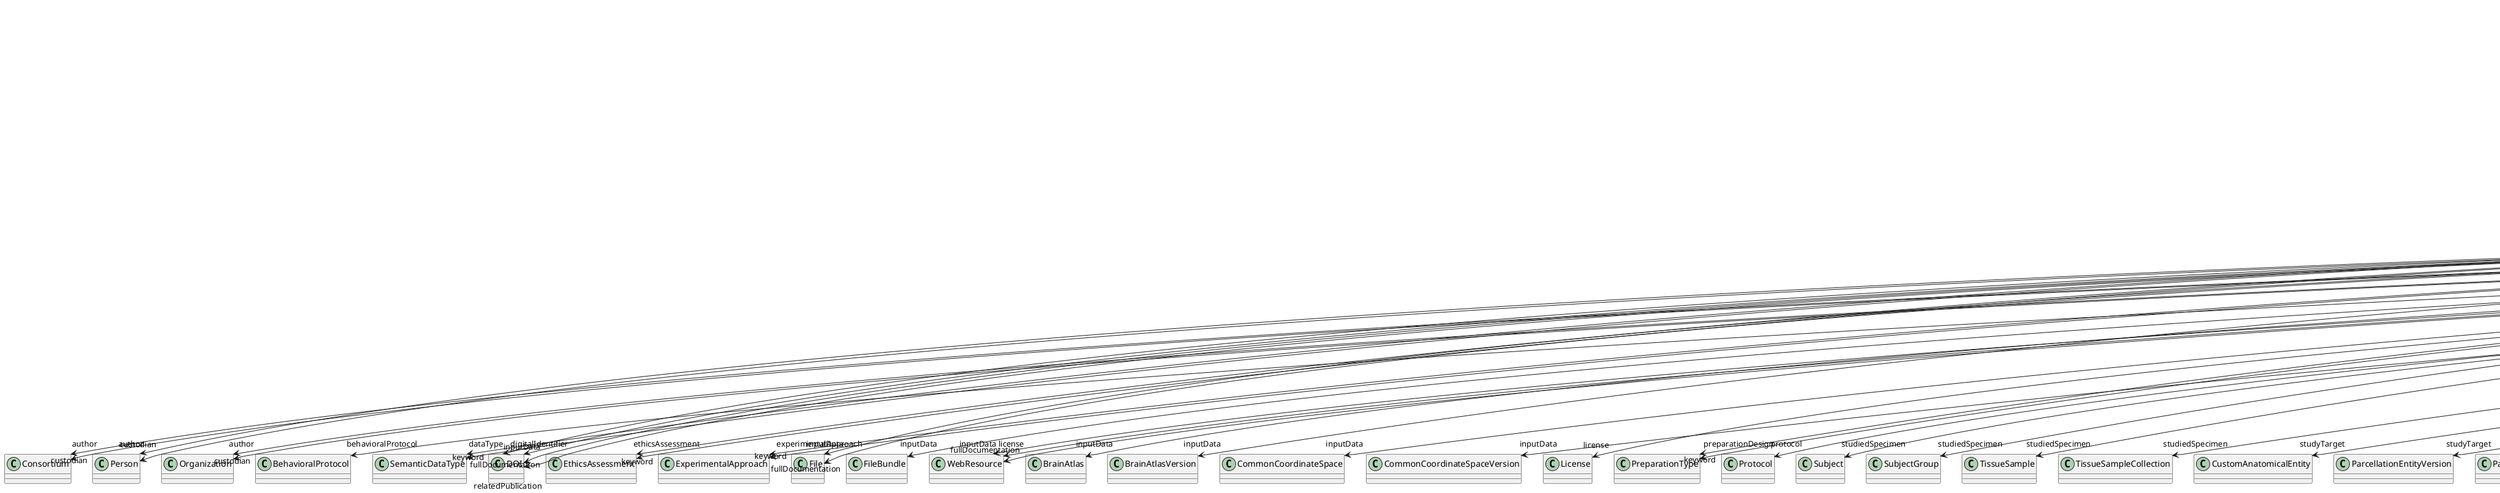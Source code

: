 @startuml
class DatasetVersion {
+author
+behavioralProtocol
+dataType
+digitalIdentifier
+ethicsAssessment
+experimentalApproach
+inputData
+isAlternativeVersionOf
+isNewVersionOf
+license
+preparationDesign
+protocol
+studiedSpecimen
+studyTarget
+technique
+accessibility
+copyright
+custodian
+description
+fullDocumentation
+fullName
+funding
+homepage
+howToCite
+keyword
+otherContribution
+relatedPublication
+releaseDate
+repository
+shortName
+supportChannel
+versionIdentifier
+versionInnovation

}
DatasetVersion -d-> "author" Consortium
DatasetVersion -d-> "author" Person
DatasetVersion -d-> "author" Organization
DatasetVersion -d-> "behavioralProtocol" BehavioralProtocol
DatasetVersion -d-> "dataType" SemanticDataType
DatasetVersion -d-> "digitalIdentifier" DOI
DatasetVersion -d-> "ethicsAssessment" EthicsAssessment
DatasetVersion -d-> "experimentalApproach" ExperimentalApproach
DatasetVersion -d-> "inputData" DOI
DatasetVersion -d-> "inputData" File
DatasetVersion -d-> "inputData" FileBundle
DatasetVersion -d-> "inputData" WebResource
DatasetVersion -d-> "inputData" BrainAtlas
DatasetVersion -d-> "inputData" BrainAtlasVersion
DatasetVersion -d-> "inputData" CommonCoordinateSpace
DatasetVersion -d-> "inputData" CommonCoordinateSpaceVersion
DatasetVersion -d-> "isAlternativeVersionOf" DatasetVersion
DatasetVersion -d-> "isNewVersionOf" DatasetVersion
DatasetVersion -d-> "license" License
DatasetVersion -d-> "license" WebResource
DatasetVersion -d-> "preparationDesign" PreparationType
DatasetVersion -d-> "protocol" Protocol
DatasetVersion -d-> "studiedSpecimen" Subject
DatasetVersion -d-> "studiedSpecimen" SubjectGroup
DatasetVersion -d-> "studiedSpecimen" TissueSample
DatasetVersion -d-> "studiedSpecimen" TissueSampleCollection
DatasetVersion -d-> "studyTarget" CustomAnatomicalEntity
DatasetVersion -d-> "studyTarget" ParcellationEntityVersion
DatasetVersion -d-> "studyTarget" ParcellationEntity
DatasetVersion -d-> "studyTarget" CellCultureType
DatasetVersion -d-> "studyTarget" TermSuggestion
DatasetVersion -d-> "studyTarget" VisualStimulusType
DatasetVersion -d-> "studyTarget" Species
DatasetVersion -d-> "studyTarget" OlfactoryStimulusType
DatasetVersion -d-> "studyTarget" CellType
DatasetVersion -d-> "studyTarget" Handedness
DatasetVersion -d-> "studyTarget" OrganismSubstance
DatasetVersion -d-> "studyTarget" GeneticStrainType
DatasetVersion -d-> "studyTarget" Organ
DatasetVersion -d-> "studyTarget" Disease
DatasetVersion -d-> "studyTarget" OrganismSystem
DatasetVersion -d-> "studyTarget" BiologicalOrder
DatasetVersion -d-> "studyTarget" UBERONParcellation
DatasetVersion -d-> "studyTarget" BiologicalSex
DatasetVersion -d-> "studyTarget" ElectricalStimulusType
DatasetVersion -d-> "studyTarget" MolecularEntity
DatasetVersion -d-> "studyTarget" GustatoryStimulusType
DatasetVersion -d-> "studyTarget" AuditoryStimulusType
DatasetVersion -d-> "studyTarget" TactileStimulusType
DatasetVersion -d-> "studyTarget" SubcellularEntity
DatasetVersion -d-> "studyTarget" OpticalStimulusType
DatasetVersion -d-> "studyTarget" BreedingType
DatasetVersion -d-> "studyTarget" DiseaseModel
DatasetVersion -d-> "technique" Technique
DatasetVersion -d-> "technique" AnalysisTechnique
DatasetVersion -d-> "technique" StimulationTechnique
DatasetVersion -d-> "technique" StimulationApproach
DatasetVersion -d-> "accessibility" ProductAccessibility
DatasetVersion -d-> "copyright" Copyright
DatasetVersion -d-> "custodian" Consortium
DatasetVersion -d-> "custodian" Person
DatasetVersion -d-> "custodian" Organization
DatasetVersion -d-> "fullDocumentation" DOI
DatasetVersion -d-> "fullDocumentation" File
DatasetVersion -d-> "fullDocumentation" WebResource
DatasetVersion -d-> "funding" Funding
DatasetVersion -d-> "keyword" AnatomicalIdentificationType
DatasetVersion -d-> "keyword" Laterality
DatasetVersion -d-> "keyword" CellCultureType
DatasetVersion -d-> "keyword" TermSuggestion
DatasetVersion -d-> "keyword" VisualStimulusType
DatasetVersion -d-> "keyword" AnatomicalPlane
DatasetVersion -d-> "keyword" Species
DatasetVersion -d-> "keyword" ActionStatusType
DatasetVersion -d-> "keyword" PreparationType
DatasetVersion -d-> "keyword" ContributionType
DatasetVersion -d-> "keyword" MeasuredQuantity
DatasetVersion -d-> "keyword" MetaDataModelType
DatasetVersion -d-> "keyword" OlfactoryStimulusType
DatasetVersion -d-> "keyword" SetupType
DatasetVersion -d-> "keyword" ModelScope
DatasetVersion -d-> "keyword" PatchClampVariation
DatasetVersion -d-> "keyword" Technique
DatasetVersion -d-> "keyword" CellType
DatasetVersion -d-> "keyword" Language
DatasetVersion -d-> "keyword" CriteriaQualityType
DatasetVersion -d-> "keyword" Handedness
DatasetVersion -d-> "keyword" OrganismSubstance
DatasetVersion -d-> "keyword" TypeOfUncertainty
DatasetVersion -d-> "keyword" GeneticStrainType
DatasetVersion -d-> "keyword" CranialWindowConstructionType
DatasetVersion -d-> "keyword" Service
DatasetVersion -d-> "keyword" SemanticDataType
DatasetVersion -d-> "keyword" Organ
DatasetVersion -d-> "keyword" Terminology
DatasetVersion -d-> "keyword" SubjectAttribute
DatasetVersion -d-> "keyword" Disease
DatasetVersion -d-> "keyword" AtlasType
DatasetVersion -d-> "keyword" FileUsageRole
DatasetVersion -d-> "keyword" AnatomicalAxesOrientation
DatasetVersion -d-> "keyword" AnnotationType
DatasetVersion -d-> "keyword" Colormap
DatasetVersion -d-> "keyword" OrganismSystem
DatasetVersion -d-> "keyword" CranialWindowReinforcementType
DatasetVersion -d-> "keyword" OperatingSystem
DatasetVersion -d-> "keyword" TissueSampleAttribute
DatasetVersion -d-> "keyword" AgeCategory
DatasetVersion -d-> "keyword" EducationalLevel
DatasetVersion -d-> "keyword" TissueSampleType
DatasetVersion -d-> "keyword" AnalysisTechnique
DatasetVersion -d-> "keyword" DataType
DatasetVersion -d-> "keyword" BiologicalOrder
DatasetVersion -d-> "keyword" StimulationTechnique
DatasetVersion -d-> "keyword" UBERONParcellation
DatasetVersion -d-> "keyword" DifferenceMeasure
DatasetVersion -d-> "keyword" ModelAbstractionLevel
DatasetVersion -d-> "keyword" SoftwareApplicationCategory
DatasetVersion -d-> "keyword" DeviceType
DatasetVersion -d-> "keyword" QualitativeOverlap
DatasetVersion -d-> "keyword" ExperimentalApproach
DatasetVersion -d-> "keyword" FileRepositoryType
DatasetVersion -d-> "keyword" BiologicalSex
DatasetVersion -d-> "keyword" ElectricalStimulusType
DatasetVersion -d-> "keyword" AnnotationCriteriaType
DatasetVersion -d-> "keyword" UnitOfMeasurement
DatasetVersion -d-> "keyword" MolecularEntity
DatasetVersion -d-> "keyword" GustatoryStimulusType
DatasetVersion -d-> "keyword" SoftwareFeature
DatasetVersion -d-> "keyword" AuditoryStimulusType
DatasetVersion -d-> "keyword" StimulationApproach
DatasetVersion -d-> "keyword" TactileStimulusType
DatasetVersion -d-> "keyword" FileBundleGrouping
DatasetVersion -d-> "keyword" SubcellularEntity
DatasetVersion -d-> "keyword" EthicsAssessment
DatasetVersion -d-> "keyword" ChemicalMixtureType
DatasetVersion -d-> "keyword" OperatingDevice
DatasetVersion -d-> "keyword" OpticalStimulusType
DatasetVersion -d-> "keyword" ProductAccessibility
DatasetVersion -d-> "keyword" BreedingType
DatasetVersion -d-> "keyword" LearningResourceType
DatasetVersion -d-> "keyword" DiseaseModel
DatasetVersion -d-> "keyword" ProgrammingLanguage
DatasetVersion -d-> "otherContribution" Contribution
DatasetVersion -d-> "relatedPublication" DOI
DatasetVersion -d-> "relatedPublication" HANDLE
DatasetVersion -d-> "relatedPublication" ISSN
DatasetVersion -d-> "relatedPublication" ISBN
DatasetVersion -d-> "relatedPublication" Book
DatasetVersion -d-> "relatedPublication" Chapter
DatasetVersion -d-> "relatedPublication" ScholarlyArticle
DatasetVersion -d-> "repository" FileRepository

@enduml
